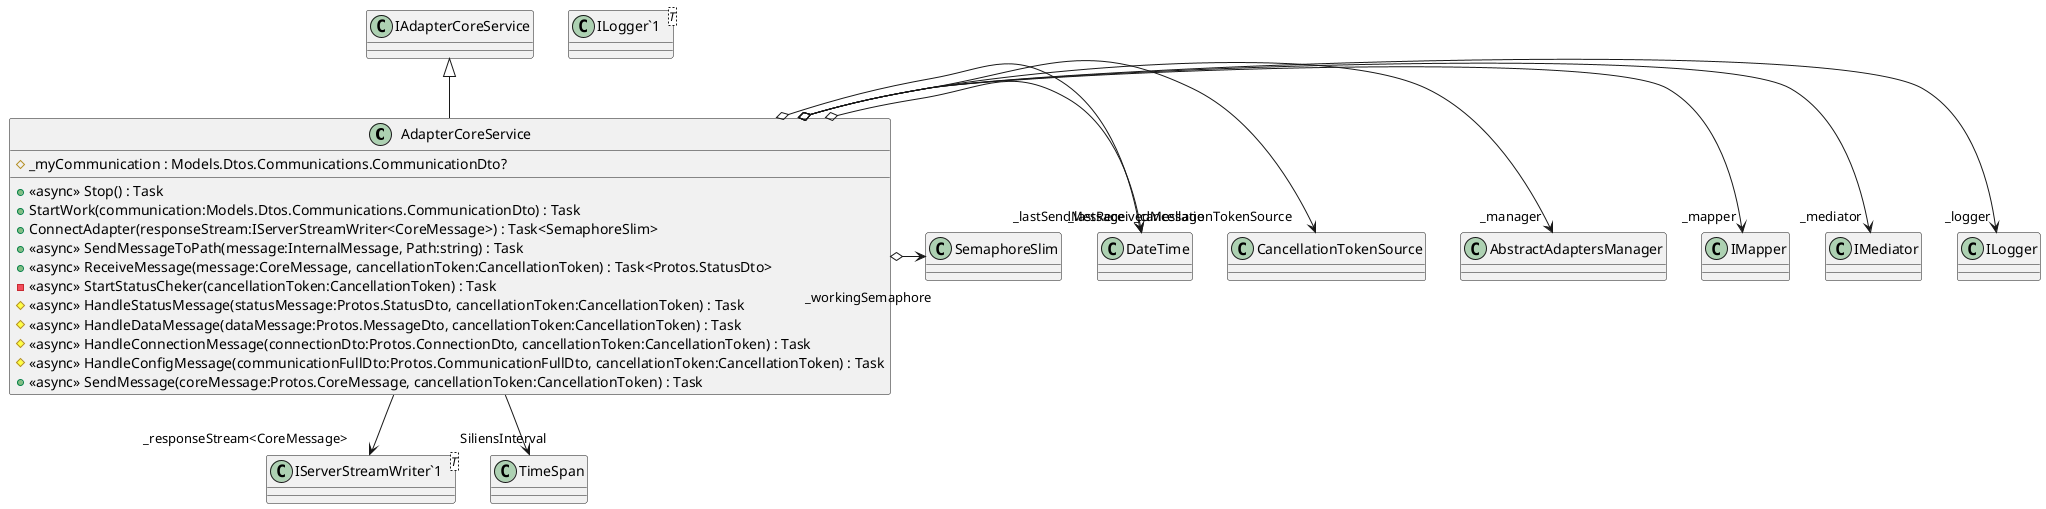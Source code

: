 @startuml
class AdapterCoreService {
    # _myCommunication : Models.Dtos.Communications.CommunicationDto?
    + <<async>> Stop() : Task
    + StartWork(communication:Models.Dtos.Communications.CommunicationDto) : Task
    + ConnectAdapter(responseStream:IServerStreamWriter<CoreMessage>) : Task<SemaphoreSlim>
    + <<async>> SendMessageToPath(message:InternalMessage, Path:string) : Task
    + <<async>> ReceiveMessage(message:CoreMessage, cancellationToken:CancellationToken) : Task<Protos.StatusDto>
    - <<async>> StartStatusCheker(cancellationToken:CancellationToken) : Task
    # <<async>> HandleStatusMessage(statusMessage:Protos.StatusDto, cancellationToken:CancellationToken) : Task
    # <<async>> HandleDataMessage(dataMessage:Protos.MessageDto, cancellationToken:CancellationToken) : Task
    # <<async>> HandleConnectionMessage(connectionDto:Protos.ConnectionDto, cancellationToken:CancellationToken) : Task
    # <<async>> HandleConfigMessage(communicationFullDto:Protos.CommunicationFullDto, cancellationToken:CancellationToken) : Task
    + <<async>> SendMessage(coreMessage:Protos.CoreMessage, cancellationToken:CancellationToken) : Task
}
class "ILogger`1"<T> {
}
class "IServerStreamWriter`1"<T> {
}
IAdapterCoreService <|-- AdapterCoreService
AdapterCoreService o-> "_logger" ILogger
AdapterCoreService o-> "_mediator" IMediator
AdapterCoreService o-> "_mapper" IMapper
AdapterCoreService o-> "_manager" AbstractAdaptersManager
AdapterCoreService o-> "_cancellationTokenSource" CancellationTokenSource
AdapterCoreService --> "_responseStream<CoreMessage>" "IServerStreamWriter`1"
AdapterCoreService o-> "_lastSendMessage" DateTime
AdapterCoreService o-> "_lastReceivedMessage" DateTime
AdapterCoreService o-> "_workingSemaphore" SemaphoreSlim
AdapterCoreService --> "SiliensInterval" TimeSpan
@enduml

